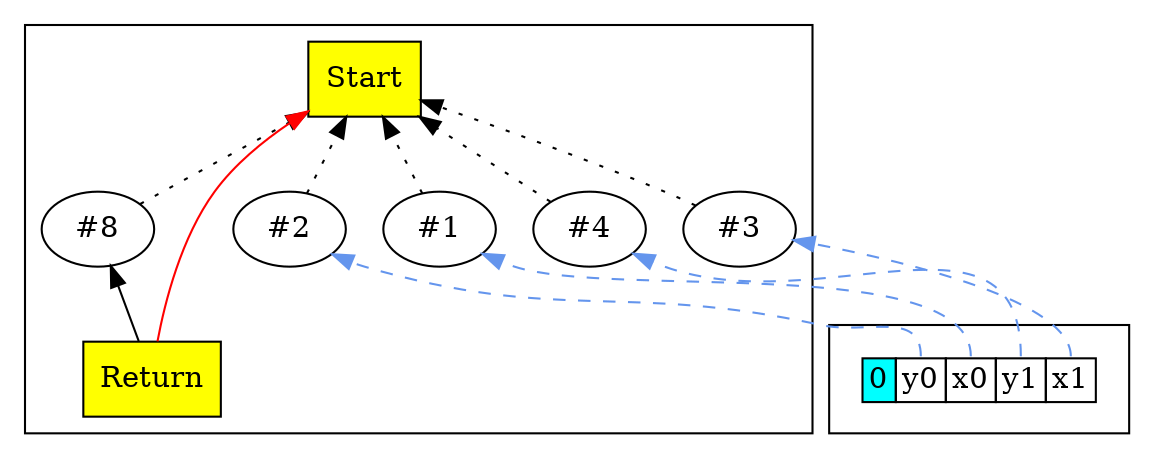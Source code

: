 digraph chapter03 {
	rankdir=BT;
	subgraph cluster_Nodes {
		Start1 [ shape=box style=filled fillcolor=yellow label="Start" ];
		Con_2 [ label="#1" ];
		Con_3 [ label="#2" ];
		Con_19 [ label="#8" ];
		Con_4 [ label="#3" ];
		Return20 [ shape=box style=filled fillcolor=yellow label="Return" ];
		Con_5 [ label="#4" ];
	}
	node [shape=plaintext];
	subgraph cluster_0 {
		scope0 [label=<
			<TABLE BORDER="0" CELLBORDER="1" CELLSPACING="0">
			<TR><TD BGCOLOR="cyan">0</TD><TD PORT="scope0_y0">y0</TD><TD PORT="scope0_x0">x0</TD><TD PORT="scope0_y1">y1</TD><TD PORT="scope0_x1">x1</TD></TR>
			</TABLE>>];
	}
	Con_2 -> Start1 [style=dotted];
	Con_3 -> Start1 [style=dotted];
	Con_19 -> Start1 [style=dotted];
	Con_4 -> Start1 [style=dotted];
	Return20 -> Start1 [color=red];
	Return20 -> Con_19;
	Con_5 -> Start1 [style=dotted];
	edge [style=dashed color=cornflowerblue];
	scope0:scope0_y0 -> Con_3;
	scope0:scope0_x0 -> Con_2;
	scope0:scope0_y1 -> Con_5;
	scope0:scope0_x1 -> Con_4;
}

